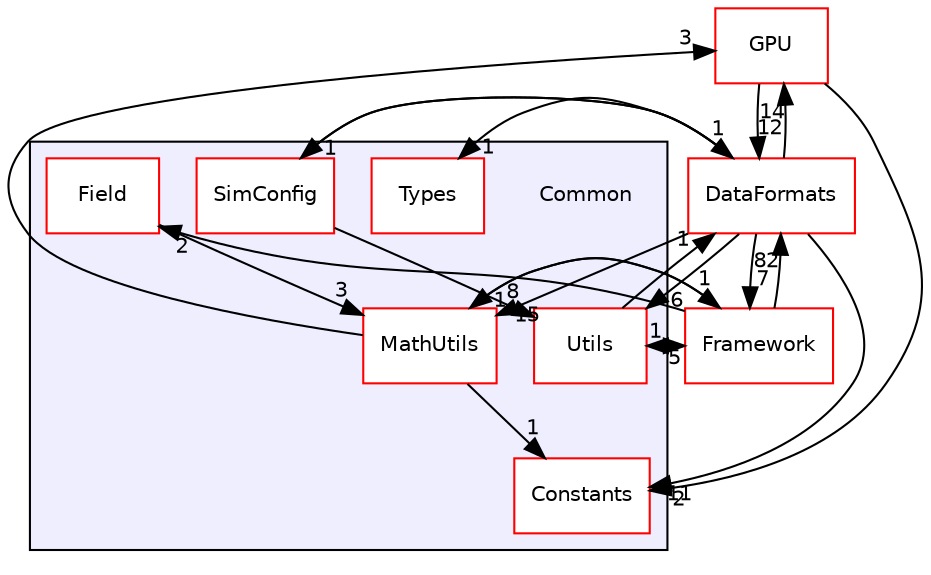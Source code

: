 digraph "/home/travis/build/AliceO2Group/AliceO2/Common" {
  bgcolor=transparent;
  compound=true
  node [ fontsize="10", fontname="Helvetica"];
  edge [ labelfontsize="10", labelfontname="Helvetica"];
  subgraph clusterdir_4ab6b4cc6a7edbff49100e9123df213f {
    graph [ bgcolor="#eeeeff", pencolor="black", label="" URL="dir_4ab6b4cc6a7edbff49100e9123df213f.html"];
    dir_4ab6b4cc6a7edbff49100e9123df213f [shape=plaintext label="Common"];
    dir_6595de266f53d2529c2724716663252d [shape=box label="Constants" color="red" fillcolor="white" style="filled" URL="dir_6595de266f53d2529c2724716663252d.html"];
    dir_91c9f7c5ec503f33747eecaa76c19aa0 [shape=box label="Field" color="red" fillcolor="white" style="filled" URL="dir_91c9f7c5ec503f33747eecaa76c19aa0.html"];
    dir_1e6fb7e1d286de65f5cad603aaa68769 [shape=box label="MathUtils" color="red" fillcolor="white" style="filled" URL="dir_1e6fb7e1d286de65f5cad603aaa68769.html"];
    dir_3a79d3ee4538628fc18e2135ea9cbf22 [shape=box label="SimConfig" color="red" fillcolor="white" style="filled" URL="dir_3a79d3ee4538628fc18e2135ea9cbf22.html"];
    dir_a227714f4bf20de28f228c5ebfa34254 [shape=box label="Types" color="red" fillcolor="white" style="filled" URL="dir_a227714f4bf20de28f228c5ebfa34254.html"];
    dir_dc4810549f8e2e369c60bffc9a91caa2 [shape=box label="Utils" color="red" fillcolor="white" style="filled" URL="dir_dc4810549f8e2e369c60bffc9a91caa2.html"];
  }
  dir_f511f1e9c03c071966ae594f00bbc5e0 [shape=box label="GPU" color="red" URL="dir_f511f1e9c03c071966ae594f00bbc5e0.html"];
  dir_bcbb2cf9a3d3d83e5515c82071a07177 [shape=box label="Framework" color="red" URL="dir_bcbb2cf9a3d3d83e5515c82071a07177.html"];
  dir_2171f7ec022c5423887b07c69b2f5b48 [shape=box label="DataFormats" color="red" URL="dir_2171f7ec022c5423887b07c69b2f5b48.html"];
  dir_91c9f7c5ec503f33747eecaa76c19aa0->dir_1e6fb7e1d286de65f5cad603aaa68769 [headlabel="3", labeldistance=1.5 headhref="dir_000031_000036.html"];
  dir_1e6fb7e1d286de65f5cad603aaa68769->dir_6595de266f53d2529c2724716663252d [headlabel="1", labeldistance=1.5 headhref="dir_000036_000028.html"];
  dir_1e6fb7e1d286de65f5cad603aaa68769->dir_f511f1e9c03c071966ae594f00bbc5e0 [headlabel="3", labeldistance=1.5 headhref="dir_000036_000672.html"];
  dir_1e6fb7e1d286de65f5cad603aaa68769->dir_bcbb2cf9a3d3d83e5515c82071a07177 [headlabel="1", labeldistance=1.5 headhref="dir_000036_000013.html"];
  dir_3a79d3ee4538628fc18e2135ea9cbf22->dir_2171f7ec022c5423887b07c69b2f5b48 [headlabel="1", labeldistance=1.5 headhref="dir_000058_000076.html"];
  dir_3a79d3ee4538628fc18e2135ea9cbf22->dir_dc4810549f8e2e369c60bffc9a91caa2 [headlabel="8", labeldistance=1.5 headhref="dir_000058_000071.html"];
  dir_f511f1e9c03c071966ae594f00bbc5e0->dir_6595de266f53d2529c2724716663252d [headlabel="2", labeldistance=1.5 headhref="dir_000672_000028.html"];
  dir_f511f1e9c03c071966ae594f00bbc5e0->dir_2171f7ec022c5423887b07c69b2f5b48 [headlabel="12", labeldistance=1.5 headhref="dir_000672_000076.html"];
  dir_bcbb2cf9a3d3d83e5515c82071a07177->dir_91c9f7c5ec503f33747eecaa76c19aa0 [headlabel="2", labeldistance=1.5 headhref="dir_000013_000031.html"];
  dir_bcbb2cf9a3d3d83e5515c82071a07177->dir_1e6fb7e1d286de65f5cad603aaa68769 [headlabel="1", labeldistance=1.5 headhref="dir_000013_000036.html"];
  dir_bcbb2cf9a3d3d83e5515c82071a07177->dir_2171f7ec022c5423887b07c69b2f5b48 [headlabel="82", labeldistance=1.5 headhref="dir_000013_000076.html"];
  dir_bcbb2cf9a3d3d83e5515c82071a07177->dir_dc4810549f8e2e369c60bffc9a91caa2 [headlabel="5", labeldistance=1.5 headhref="dir_000013_000071.html"];
  dir_2171f7ec022c5423887b07c69b2f5b48->dir_6595de266f53d2529c2724716663252d [headlabel="11", labeldistance=1.5 headhref="dir_000076_000028.html"];
  dir_2171f7ec022c5423887b07c69b2f5b48->dir_1e6fb7e1d286de65f5cad603aaa68769 [headlabel="15", labeldistance=1.5 headhref="dir_000076_000036.html"];
  dir_2171f7ec022c5423887b07c69b2f5b48->dir_a227714f4bf20de28f228c5ebfa34254 [headlabel="1", labeldistance=1.5 headhref="dir_000076_000068.html"];
  dir_2171f7ec022c5423887b07c69b2f5b48->dir_3a79d3ee4538628fc18e2135ea9cbf22 [headlabel="1", labeldistance=1.5 headhref="dir_000076_000058.html"];
  dir_2171f7ec022c5423887b07c69b2f5b48->dir_f511f1e9c03c071966ae594f00bbc5e0 [headlabel="14", labeldistance=1.5 headhref="dir_000076_000672.html"];
  dir_2171f7ec022c5423887b07c69b2f5b48->dir_bcbb2cf9a3d3d83e5515c82071a07177 [headlabel="7", labeldistance=1.5 headhref="dir_000076_000013.html"];
  dir_2171f7ec022c5423887b07c69b2f5b48->dir_dc4810549f8e2e369c60bffc9a91caa2 [headlabel="6", labeldistance=1.5 headhref="dir_000076_000071.html"];
  dir_dc4810549f8e2e369c60bffc9a91caa2->dir_bcbb2cf9a3d3d83e5515c82071a07177 [headlabel="1", labeldistance=1.5 headhref="dir_000071_000013.html"];
  dir_dc4810549f8e2e369c60bffc9a91caa2->dir_2171f7ec022c5423887b07c69b2f5b48 [headlabel="1", labeldistance=1.5 headhref="dir_000071_000076.html"];
}
